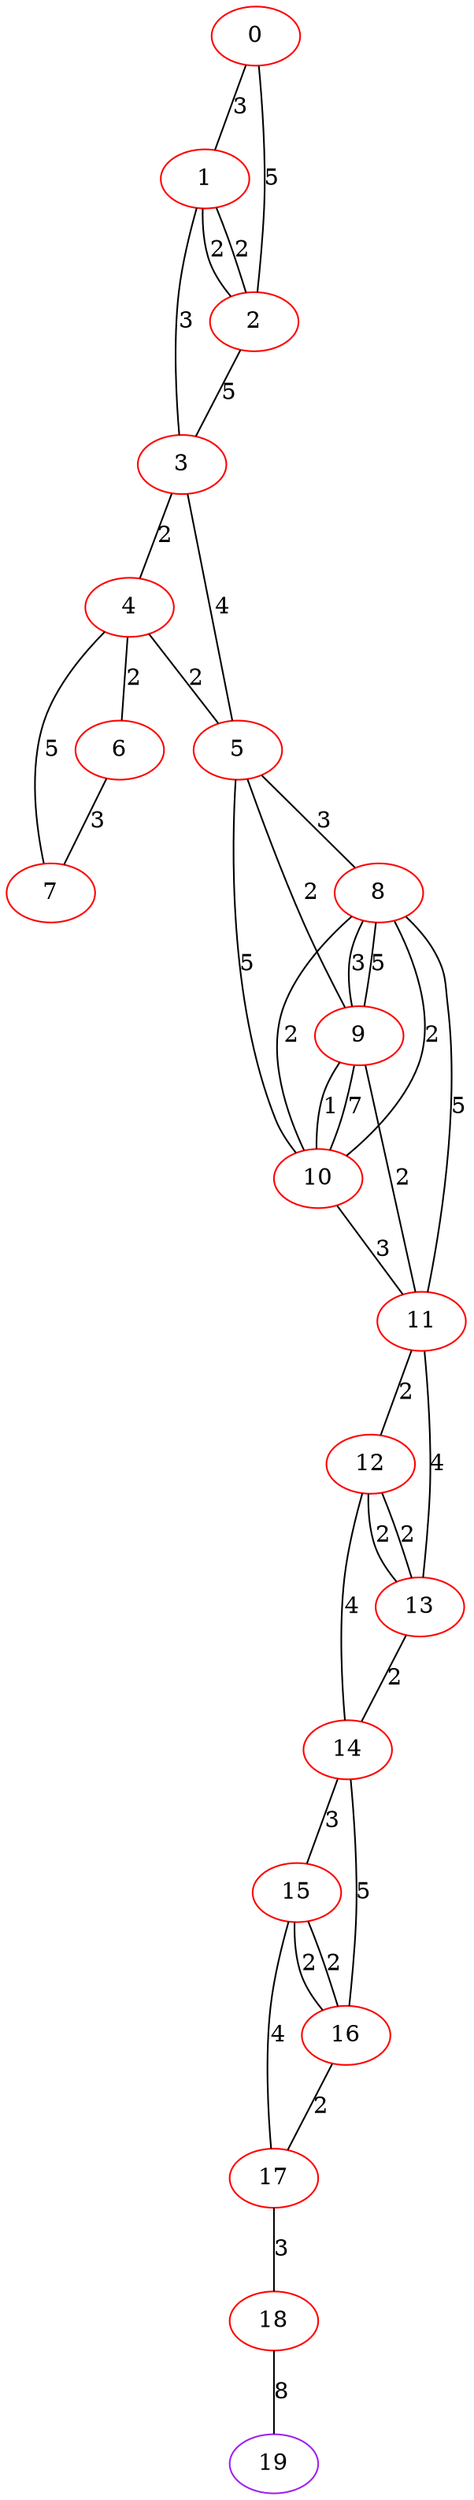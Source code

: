 graph "" {
0 [color=red, weight=1];
1 [color=red, weight=1];
2 [color=red, weight=1];
3 [color=red, weight=1];
4 [color=red, weight=1];
5 [color=red, weight=1];
6 [color=red, weight=1];
7 [color=red, weight=1];
8 [color=red, weight=1];
9 [color=red, weight=1];
10 [color=red, weight=1];
11 [color=red, weight=1];
12 [color=red, weight=1];
13 [color=red, weight=1];
14 [color=red, weight=1];
15 [color=red, weight=1];
16 [color=red, weight=1];
17 [color=red, weight=1];
18 [color=red, weight=1];
19 [color=purple, weight=4];
0 -- 1  [key=0, label=3];
0 -- 2  [key=0, label=5];
1 -- 2  [key=0, label=2];
1 -- 2  [key=1, label=2];
1 -- 3  [key=0, label=3];
2 -- 3  [key=0, label=5];
3 -- 4  [key=0, label=2];
3 -- 5  [key=0, label=4];
4 -- 5  [key=0, label=2];
4 -- 6  [key=0, label=2];
4 -- 7  [key=0, label=5];
5 -- 8  [key=0, label=3];
5 -- 9  [key=0, label=2];
5 -- 10  [key=0, label=5];
6 -- 7  [key=0, label=3];
8 -- 9  [key=0, label=5];
8 -- 9  [key=1, label=3];
8 -- 10  [key=0, label=2];
8 -- 10  [key=1, label=2];
8 -- 11  [key=0, label=5];
9 -- 10  [key=0, label=7];
9 -- 10  [key=1, label=1];
9 -- 11  [key=0, label=2];
10 -- 11  [key=0, label=3];
11 -- 12  [key=0, label=2];
11 -- 13  [key=0, label=4];
12 -- 13  [key=0, label=2];
12 -- 13  [key=1, label=2];
12 -- 14  [key=0, label=4];
13 -- 14  [key=0, label=2];
14 -- 16  [key=0, label=5];
14 -- 15  [key=0, label=3];
15 -- 16  [key=0, label=2];
15 -- 16  [key=1, label=2];
15 -- 17  [key=0, label=4];
16 -- 17  [key=0, label=2];
17 -- 18  [key=0, label=3];
18 -- 19  [key=0, label=8];
}
